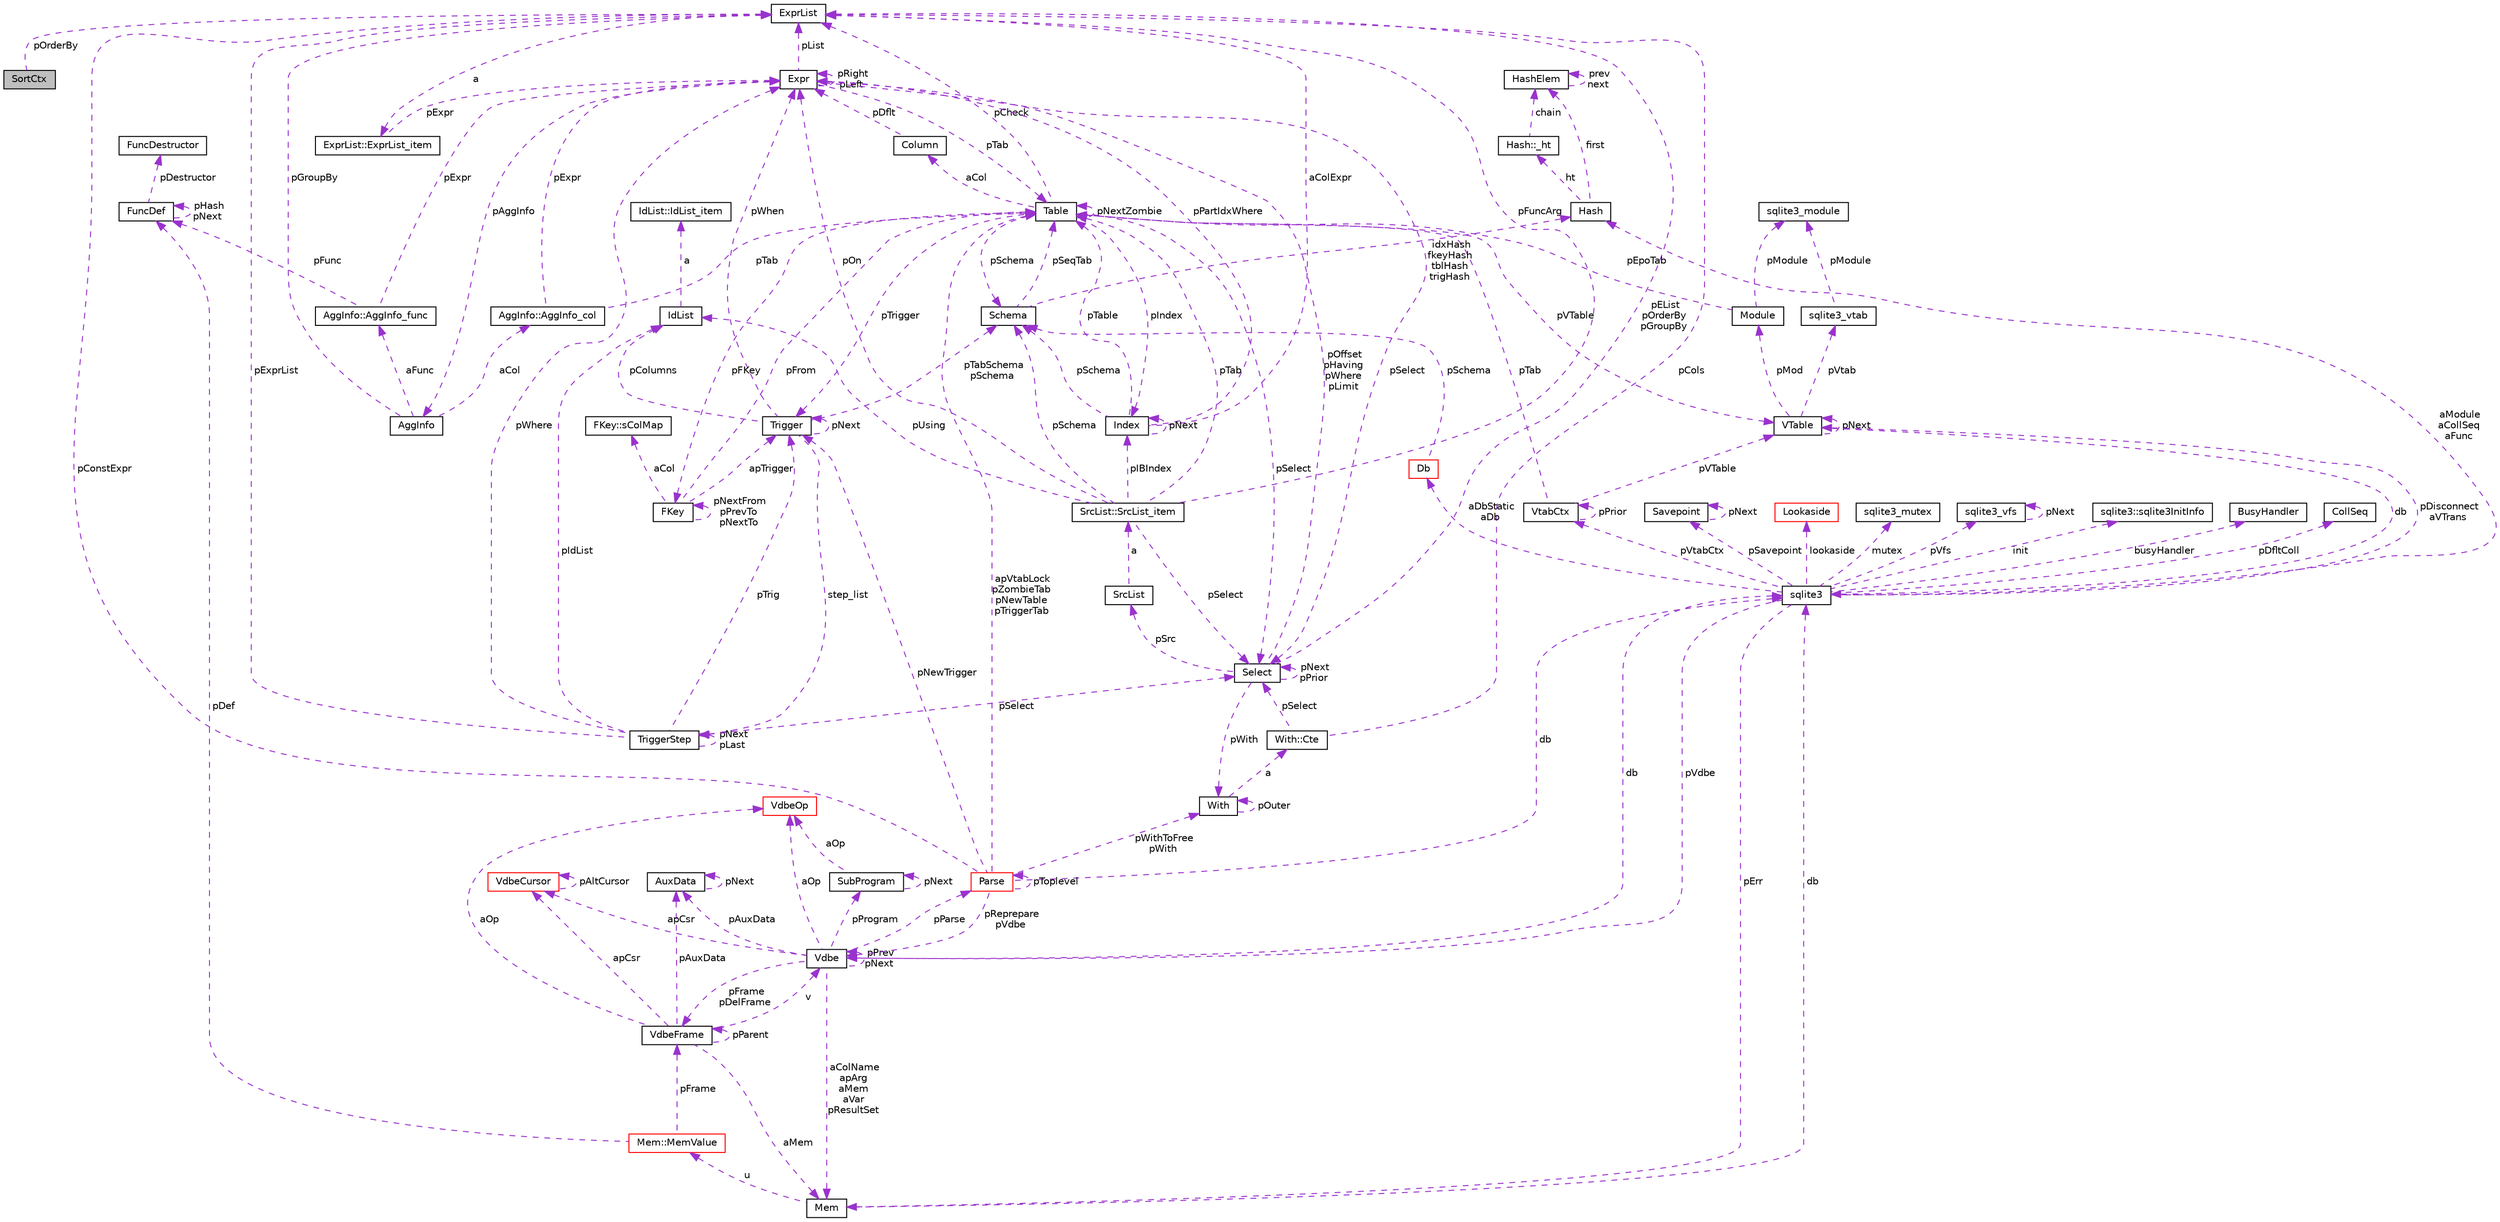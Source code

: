 digraph "SortCtx"
{
  edge [fontname="Helvetica",fontsize="10",labelfontname="Helvetica",labelfontsize="10"];
  node [fontname="Helvetica",fontsize="10",shape=record];
  Node1 [label="SortCtx",height=0.2,width=0.4,color="black", fillcolor="grey75", style="filled", fontcolor="black"];
  Node2 -> Node1 [dir="back",color="darkorchid3",fontsize="10",style="dashed",label=" pOrderBy" ];
  Node2 [label="ExprList",height=0.2,width=0.4,color="black", fillcolor="white", style="filled",URL="$structExprList.html"];
  Node3 -> Node2 [dir="back",color="darkorchid3",fontsize="10",style="dashed",label=" a" ];
  Node3 [label="ExprList::ExprList_item",height=0.2,width=0.4,color="black", fillcolor="white", style="filled",URL="$structExprList_1_1ExprList__item.html"];
  Node4 -> Node3 [dir="back",color="darkorchid3",fontsize="10",style="dashed",label=" pExpr" ];
  Node4 [label="Expr",height=0.2,width=0.4,color="black", fillcolor="white", style="filled",URL="$structExpr.html"];
  Node5 -> Node4 [dir="back",color="darkorchid3",fontsize="10",style="dashed",label=" pAggInfo" ];
  Node5 [label="AggInfo",height=0.2,width=0.4,color="black", fillcolor="white", style="filled",URL="$structAggInfo.html"];
  Node6 -> Node5 [dir="back",color="darkorchid3",fontsize="10",style="dashed",label=" aCol" ];
  Node6 [label="AggInfo::AggInfo_col",height=0.2,width=0.4,color="black", fillcolor="white", style="filled",URL="$structAggInfo_1_1AggInfo__col.html"];
  Node4 -> Node6 [dir="back",color="darkorchid3",fontsize="10",style="dashed",label=" pExpr" ];
  Node7 -> Node6 [dir="back",color="darkorchid3",fontsize="10",style="dashed",label=" pTab" ];
  Node7 [label="Table",height=0.2,width=0.4,color="black", fillcolor="white", style="filled",URL="$structTable.html"];
  Node8 -> Node7 [dir="back",color="darkorchid3",fontsize="10",style="dashed",label=" pSchema" ];
  Node8 [label="Schema",height=0.2,width=0.4,color="black", fillcolor="white", style="filled",URL="$structSchema.html"];
  Node7 -> Node8 [dir="back",color="darkorchid3",fontsize="10",style="dashed",label=" pSeqTab" ];
  Node9 -> Node8 [dir="back",color="darkorchid3",fontsize="10",style="dashed",label=" idxHash\nfkeyHash\ntblHash\ntrigHash" ];
  Node9 [label="Hash",height=0.2,width=0.4,color="black", fillcolor="white", style="filled",URL="$structHash.html"];
  Node10 -> Node9 [dir="back",color="darkorchid3",fontsize="10",style="dashed",label=" ht" ];
  Node10 [label="Hash::_ht",height=0.2,width=0.4,color="black", fillcolor="white", style="filled",URL="$structHash_1_1__ht.html"];
  Node11 -> Node10 [dir="back",color="darkorchid3",fontsize="10",style="dashed",label=" chain" ];
  Node11 [label="HashElem",height=0.2,width=0.4,color="black", fillcolor="white", style="filled",URL="$structHashElem.html"];
  Node11 -> Node11 [dir="back",color="darkorchid3",fontsize="10",style="dashed",label=" prev\nnext" ];
  Node11 -> Node9 [dir="back",color="darkorchid3",fontsize="10",style="dashed",label=" first" ];
  Node12 -> Node7 [dir="back",color="darkorchid3",fontsize="10",style="dashed",label=" aCol" ];
  Node12 [label="Column",height=0.2,width=0.4,color="black", fillcolor="white", style="filled",URL="$structColumn.html"];
  Node4 -> Node12 [dir="back",color="darkorchid3",fontsize="10",style="dashed",label=" pDflt" ];
  Node13 -> Node7 [dir="back",color="darkorchid3",fontsize="10",style="dashed",label=" pFKey" ];
  Node13 [label="FKey",height=0.2,width=0.4,color="black", fillcolor="white", style="filled",URL="$structFKey.html"];
  Node14 -> Node13 [dir="back",color="darkorchid3",fontsize="10",style="dashed",label=" aCol" ];
  Node14 [label="FKey::sColMap",height=0.2,width=0.4,color="black", fillcolor="white", style="filled",URL="$structFKey_1_1sColMap.html"];
  Node13 -> Node13 [dir="back",color="darkorchid3",fontsize="10",style="dashed",label=" pNextFrom\npPrevTo\npNextTo" ];
  Node7 -> Node13 [dir="back",color="darkorchid3",fontsize="10",style="dashed",label=" pFrom" ];
  Node15 -> Node13 [dir="back",color="darkorchid3",fontsize="10",style="dashed",label=" apTrigger" ];
  Node15 [label="Trigger",height=0.2,width=0.4,color="black", fillcolor="white", style="filled",URL="$structTrigger.html"];
  Node16 -> Node15 [dir="back",color="darkorchid3",fontsize="10",style="dashed",label=" step_list" ];
  Node16 [label="TriggerStep",height=0.2,width=0.4,color="black", fillcolor="white", style="filled",URL="$structTriggerStep.html"];
  Node16 -> Node16 [dir="back",color="darkorchid3",fontsize="10",style="dashed",label=" pNext\npLast" ];
  Node4 -> Node16 [dir="back",color="darkorchid3",fontsize="10",style="dashed",label=" pWhere" ];
  Node17 -> Node16 [dir="back",color="darkorchid3",fontsize="10",style="dashed",label=" pIdList" ];
  Node17 [label="IdList",height=0.2,width=0.4,color="black", fillcolor="white", style="filled",URL="$structIdList.html"];
  Node18 -> Node17 [dir="back",color="darkorchid3",fontsize="10",style="dashed",label=" a" ];
  Node18 [label="IdList::IdList_item",height=0.2,width=0.4,color="black", fillcolor="white", style="filled",URL="$structIdList_1_1IdList__item.html"];
  Node19 -> Node16 [dir="back",color="darkorchid3",fontsize="10",style="dashed",label=" pSelect" ];
  Node19 [label="Select",height=0.2,width=0.4,color="black", fillcolor="white", style="filled",URL="$structSelect.html"];
  Node4 -> Node19 [dir="back",color="darkorchid3",fontsize="10",style="dashed",label=" pOffset\npHaving\npWhere\npLimit" ];
  Node20 -> Node19 [dir="back",color="darkorchid3",fontsize="10",style="dashed",label=" pWith" ];
  Node20 [label="With",height=0.2,width=0.4,color="black", fillcolor="white", style="filled",URL="$structWith.html"];
  Node21 -> Node20 [dir="back",color="darkorchid3",fontsize="10",style="dashed",label=" a" ];
  Node21 [label="With::Cte",height=0.2,width=0.4,color="black", fillcolor="white", style="filled",URL="$structWith_1_1Cte.html"];
  Node19 -> Node21 [dir="back",color="darkorchid3",fontsize="10",style="dashed",label=" pSelect" ];
  Node2 -> Node21 [dir="back",color="darkorchid3",fontsize="10",style="dashed",label=" pCols" ];
  Node20 -> Node20 [dir="back",color="darkorchid3",fontsize="10",style="dashed",label=" pOuter" ];
  Node19 -> Node19 [dir="back",color="darkorchid3",fontsize="10",style="dashed",label=" pNext\npPrior" ];
  Node22 -> Node19 [dir="back",color="darkorchid3",fontsize="10",style="dashed",label=" pSrc" ];
  Node22 [label="SrcList",height=0.2,width=0.4,color="black", fillcolor="white", style="filled",URL="$structSrcList.html"];
  Node23 -> Node22 [dir="back",color="darkorchid3",fontsize="10",style="dashed",label=" a" ];
  Node23 [label="SrcList::SrcList_item",height=0.2,width=0.4,color="black", fillcolor="white", style="filled",URL="$structSrcList_1_1SrcList__item.html"];
  Node8 -> Node23 [dir="back",color="darkorchid3",fontsize="10",style="dashed",label=" pSchema" ];
  Node4 -> Node23 [dir="back",color="darkorchid3",fontsize="10",style="dashed",label=" pOn" ];
  Node17 -> Node23 [dir="back",color="darkorchid3",fontsize="10",style="dashed",label=" pUsing" ];
  Node7 -> Node23 [dir="back",color="darkorchid3",fontsize="10",style="dashed",label=" pTab" ];
  Node19 -> Node23 [dir="back",color="darkorchid3",fontsize="10",style="dashed",label=" pSelect" ];
  Node24 -> Node23 [dir="back",color="darkorchid3",fontsize="10",style="dashed",label=" pIBIndex" ];
  Node24 [label="Index",height=0.2,width=0.4,color="black", fillcolor="white", style="filled",URL="$structIndex.html"];
  Node8 -> Node24 [dir="back",color="darkorchid3",fontsize="10",style="dashed",label=" pSchema" ];
  Node4 -> Node24 [dir="back",color="darkorchid3",fontsize="10",style="dashed",label=" pPartIdxWhere" ];
  Node7 -> Node24 [dir="back",color="darkorchid3",fontsize="10",style="dashed",label=" pTable" ];
  Node2 -> Node24 [dir="back",color="darkorchid3",fontsize="10",style="dashed",label=" aColExpr" ];
  Node24 -> Node24 [dir="back",color="darkorchid3",fontsize="10",style="dashed",label=" pNext" ];
  Node2 -> Node23 [dir="back",color="darkorchid3",fontsize="10",style="dashed",label=" pFuncArg" ];
  Node2 -> Node19 [dir="back",color="darkorchid3",fontsize="10",style="dashed",label=" pEList\npOrderBy\npGroupBy" ];
  Node15 -> Node16 [dir="back",color="darkorchid3",fontsize="10",style="dashed",label=" pTrig" ];
  Node2 -> Node16 [dir="back",color="darkorchid3",fontsize="10",style="dashed",label=" pExprList" ];
  Node8 -> Node15 [dir="back",color="darkorchid3",fontsize="10",style="dashed",label=" pTabSchema\npSchema" ];
  Node4 -> Node15 [dir="back",color="darkorchid3",fontsize="10",style="dashed",label=" pWhen" ];
  Node17 -> Node15 [dir="back",color="darkorchid3",fontsize="10",style="dashed",label=" pColumns" ];
  Node15 -> Node15 [dir="back",color="darkorchid3",fontsize="10",style="dashed",label=" pNext" ];
  Node25 -> Node7 [dir="back",color="darkorchid3",fontsize="10",style="dashed",label=" pVTable" ];
  Node25 [label="VTable",height=0.2,width=0.4,color="black", fillcolor="white", style="filled",URL="$structVTable.html"];
  Node26 -> Node25 [dir="back",color="darkorchid3",fontsize="10",style="dashed",label=" db" ];
  Node26 [label="sqlite3",height=0.2,width=0.4,color="black", fillcolor="white", style="filled",URL="$structsqlite3.html"];
  Node27 -> Node26 [dir="back",color="darkorchid3",fontsize="10",style="dashed",label=" pErr" ];
  Node27 [label="Mem",height=0.2,width=0.4,color="black", fillcolor="white", style="filled",URL="$structMem.html"];
  Node28 -> Node27 [dir="back",color="darkorchid3",fontsize="10",style="dashed",label=" u" ];
  Node28 [label="Mem::MemValue",height=0.2,width=0.4,color="red", fillcolor="white", style="filled",URL="$unionMem_1_1MemValue.html"];
  Node29 -> Node28 [dir="back",color="darkorchid3",fontsize="10",style="dashed",label=" pFrame" ];
  Node29 [label="VdbeFrame",height=0.2,width=0.4,color="black", fillcolor="white", style="filled",URL="$structVdbeFrame.html"];
  Node27 -> Node29 [dir="back",color="darkorchid3",fontsize="10",style="dashed",label=" aMem" ];
  Node30 -> Node29 [dir="back",color="darkorchid3",fontsize="10",style="dashed",label=" v" ];
  Node30 [label="Vdbe",height=0.2,width=0.4,color="black", fillcolor="white", style="filled",URL="$structVdbe.html"];
  Node27 -> Node30 [dir="back",color="darkorchid3",fontsize="10",style="dashed",label=" aColName\napArg\naMem\naVar\npResultSet" ];
  Node30 -> Node30 [dir="back",color="darkorchid3",fontsize="10",style="dashed",label=" pPrev\npNext" ];
  Node26 -> Node30 [dir="back",color="darkorchid3",fontsize="10",style="dashed",label=" db" ];
  Node29 -> Node30 [dir="back",color="darkorchid3",fontsize="10",style="dashed",label=" pFrame\npDelFrame" ];
  Node31 -> Node30 [dir="back",color="darkorchid3",fontsize="10",style="dashed",label=" pAuxData" ];
  Node31 [label="AuxData",height=0.2,width=0.4,color="black", fillcolor="white", style="filled",URL="$structAuxData.html"];
  Node31 -> Node31 [dir="back",color="darkorchid3",fontsize="10",style="dashed",label=" pNext" ];
  Node32 -> Node30 [dir="back",color="darkorchid3",fontsize="10",style="dashed",label=" pProgram" ];
  Node32 [label="SubProgram",height=0.2,width=0.4,color="black", fillcolor="white", style="filled",URL="$structSubProgram.html"];
  Node32 -> Node32 [dir="back",color="darkorchid3",fontsize="10",style="dashed",label=" pNext" ];
  Node33 -> Node32 [dir="back",color="darkorchid3",fontsize="10",style="dashed",label=" aOp" ];
  Node33 [label="VdbeOp",height=0.2,width=0.4,color="red", fillcolor="white", style="filled",URL="$structVdbeOp.html"];
  Node34 -> Node30 [dir="back",color="darkorchid3",fontsize="10",style="dashed",label=" apCsr" ];
  Node34 [label="VdbeCursor",height=0.2,width=0.4,color="red", fillcolor="white", style="filled",URL="$structVdbeCursor.html"];
  Node34 -> Node34 [dir="back",color="darkorchid3",fontsize="10",style="dashed",label=" pAltCursor" ];
  Node35 -> Node30 [dir="back",color="darkorchid3",fontsize="10",style="dashed",label=" pParse" ];
  Node35 [label="Parse",height=0.2,width=0.4,color="red", fillcolor="white", style="filled",URL="$structParse.html"];
  Node30 -> Node35 [dir="back",color="darkorchid3",fontsize="10",style="dashed",label=" pReprepare\npVdbe" ];
  Node26 -> Node35 [dir="back",color="darkorchid3",fontsize="10",style="dashed",label=" db" ];
  Node20 -> Node35 [dir="back",color="darkorchid3",fontsize="10",style="dashed",label=" pWithToFree\npWith" ];
  Node7 -> Node35 [dir="back",color="darkorchid3",fontsize="10",style="dashed",label=" apVtabLock\npZombieTab\npNewTable\npTriggerTab" ];
  Node15 -> Node35 [dir="back",color="darkorchid3",fontsize="10",style="dashed",label=" pNewTrigger" ];
  Node2 -> Node35 [dir="back",color="darkorchid3",fontsize="10",style="dashed",label=" pConstExpr" ];
  Node35 -> Node35 [dir="back",color="darkorchid3",fontsize="10",style="dashed",label=" pToplevel" ];
  Node33 -> Node30 [dir="back",color="darkorchid3",fontsize="10",style="dashed",label=" aOp" ];
  Node29 -> Node29 [dir="back",color="darkorchid3",fontsize="10",style="dashed",label=" pParent" ];
  Node31 -> Node29 [dir="back",color="darkorchid3",fontsize="10",style="dashed",label=" pAuxData" ];
  Node34 -> Node29 [dir="back",color="darkorchid3",fontsize="10",style="dashed",label=" apCsr" ];
  Node33 -> Node29 [dir="back",color="darkorchid3",fontsize="10",style="dashed",label=" aOp" ];
  Node36 -> Node28 [dir="back",color="darkorchid3",fontsize="10",style="dashed",label=" pDef" ];
  Node36 [label="FuncDef",height=0.2,width=0.4,color="black", fillcolor="white", style="filled",URL="$structFuncDef.html"];
  Node37 -> Node36 [dir="back",color="darkorchid3",fontsize="10",style="dashed",label=" pDestructor" ];
  Node37 [label="FuncDestructor",height=0.2,width=0.4,color="black", fillcolor="white", style="filled",URL="$structFuncDestructor.html"];
  Node36 -> Node36 [dir="back",color="darkorchid3",fontsize="10",style="dashed",label=" pHash\npNext" ];
  Node26 -> Node27 [dir="back",color="darkorchid3",fontsize="10",style="dashed",label=" db" ];
  Node30 -> Node26 [dir="back",color="darkorchid3",fontsize="10",style="dashed",label=" pVdbe" ];
  Node38 -> Node26 [dir="back",color="darkorchid3",fontsize="10",style="dashed",label=" pSavepoint" ];
  Node38 [label="Savepoint",height=0.2,width=0.4,color="black", fillcolor="white", style="filled",URL="$structSavepoint.html"];
  Node38 -> Node38 [dir="back",color="darkorchid3",fontsize="10",style="dashed",label=" pNext" ];
  Node39 -> Node26 [dir="back",color="darkorchid3",fontsize="10",style="dashed",label=" lookaside" ];
  Node39 [label="Lookaside",height=0.2,width=0.4,color="red", fillcolor="white", style="filled",URL="$structLookaside.html"];
  Node40 -> Node26 [dir="back",color="darkorchid3",fontsize="10",style="dashed",label=" mutex" ];
  Node40 [label="sqlite3_mutex",height=0.2,width=0.4,color="black", fillcolor="white", style="filled",URL="$structsqlite3__mutex.html"];
  Node41 -> Node26 [dir="back",color="darkorchid3",fontsize="10",style="dashed",label=" pVfs" ];
  Node41 [label="sqlite3_vfs",height=0.2,width=0.4,color="black", fillcolor="white", style="filled",URL="$structsqlite3__vfs.html"];
  Node41 -> Node41 [dir="back",color="darkorchid3",fontsize="10",style="dashed",label=" pNext" ];
  Node42 -> Node26 [dir="back",color="darkorchid3",fontsize="10",style="dashed",label=" init" ];
  Node42 [label="sqlite3::sqlite3InitInfo",height=0.2,width=0.4,color="black", fillcolor="white", style="filled",URL="$structsqlite3_1_1sqlite3InitInfo.html"];
  Node43 -> Node26 [dir="back",color="darkorchid3",fontsize="10",style="dashed",label=" busyHandler" ];
  Node43 [label="BusyHandler",height=0.2,width=0.4,color="black", fillcolor="white", style="filled",URL="$structBusyHandler.html"];
  Node44 -> Node26 [dir="back",color="darkorchid3",fontsize="10",style="dashed",label=" pVtabCtx" ];
  Node44 [label="VtabCtx",height=0.2,width=0.4,color="black", fillcolor="white", style="filled",URL="$structVtabCtx.html"];
  Node44 -> Node44 [dir="back",color="darkorchid3",fontsize="10",style="dashed",label=" pPrior" ];
  Node25 -> Node44 [dir="back",color="darkorchid3",fontsize="10",style="dashed",label=" pVTable" ];
  Node7 -> Node44 [dir="back",color="darkorchid3",fontsize="10",style="dashed",label=" pTab" ];
  Node45 -> Node26 [dir="back",color="darkorchid3",fontsize="10",style="dashed",label=" pDfltColl" ];
  Node45 [label="CollSeq",height=0.2,width=0.4,color="black", fillcolor="white", style="filled",URL="$structCollSeq.html"];
  Node25 -> Node26 [dir="back",color="darkorchid3",fontsize="10",style="dashed",label=" pDisconnect\naVTrans" ];
  Node46 -> Node26 [dir="back",color="darkorchid3",fontsize="10",style="dashed",label=" aDbStatic\naDb" ];
  Node46 [label="Db",height=0.2,width=0.4,color="red", fillcolor="white", style="filled",URL="$structDb.html"];
  Node8 -> Node46 [dir="back",color="darkorchid3",fontsize="10",style="dashed",label=" pSchema" ];
  Node9 -> Node26 [dir="back",color="darkorchid3",fontsize="10",style="dashed",label=" aModule\naCollSeq\naFunc" ];
  Node25 -> Node25 [dir="back",color="darkorchid3",fontsize="10",style="dashed",label=" pNext" ];
  Node47 -> Node25 [dir="back",color="darkorchid3",fontsize="10",style="dashed",label=" pMod" ];
  Node47 [label="Module",height=0.2,width=0.4,color="black", fillcolor="white", style="filled",URL="$structModule.html"];
  Node48 -> Node47 [dir="back",color="darkorchid3",fontsize="10",style="dashed",label=" pModule" ];
  Node48 [label="sqlite3_module",height=0.2,width=0.4,color="black", fillcolor="white", style="filled",URL="$structsqlite3__module.html"];
  Node7 -> Node47 [dir="back",color="darkorchid3",fontsize="10",style="dashed",label=" pEpoTab" ];
  Node49 -> Node25 [dir="back",color="darkorchid3",fontsize="10",style="dashed",label=" pVtab" ];
  Node49 [label="sqlite3_vtab",height=0.2,width=0.4,color="black", fillcolor="white", style="filled",URL="$structsqlite3__vtab.html"];
  Node48 -> Node49 [dir="back",color="darkorchid3",fontsize="10",style="dashed",label=" pModule" ];
  Node7 -> Node7 [dir="back",color="darkorchid3",fontsize="10",style="dashed",label=" pNextZombie" ];
  Node15 -> Node7 [dir="back",color="darkorchid3",fontsize="10",style="dashed",label=" pTrigger" ];
  Node19 -> Node7 [dir="back",color="darkorchid3",fontsize="10",style="dashed",label=" pSelect" ];
  Node2 -> Node7 [dir="back",color="darkorchid3",fontsize="10",style="dashed",label=" pCheck" ];
  Node24 -> Node7 [dir="back",color="darkorchid3",fontsize="10",style="dashed",label=" pIndex" ];
  Node50 -> Node5 [dir="back",color="darkorchid3",fontsize="10",style="dashed",label=" aFunc" ];
  Node50 [label="AggInfo::AggInfo_func",height=0.2,width=0.4,color="black", fillcolor="white", style="filled",URL="$structAggInfo_1_1AggInfo__func.html"];
  Node4 -> Node50 [dir="back",color="darkorchid3",fontsize="10",style="dashed",label=" pExpr" ];
  Node36 -> Node50 [dir="back",color="darkorchid3",fontsize="10",style="dashed",label=" pFunc" ];
  Node2 -> Node5 [dir="back",color="darkorchid3",fontsize="10",style="dashed",label=" pGroupBy" ];
  Node4 -> Node4 [dir="back",color="darkorchid3",fontsize="10",style="dashed",label=" pRight\npLeft" ];
  Node7 -> Node4 [dir="back",color="darkorchid3",fontsize="10",style="dashed",label=" pTab" ];
  Node19 -> Node4 [dir="back",color="darkorchid3",fontsize="10",style="dashed",label=" pSelect" ];
  Node2 -> Node4 [dir="back",color="darkorchid3",fontsize="10",style="dashed",label=" pList" ];
}
